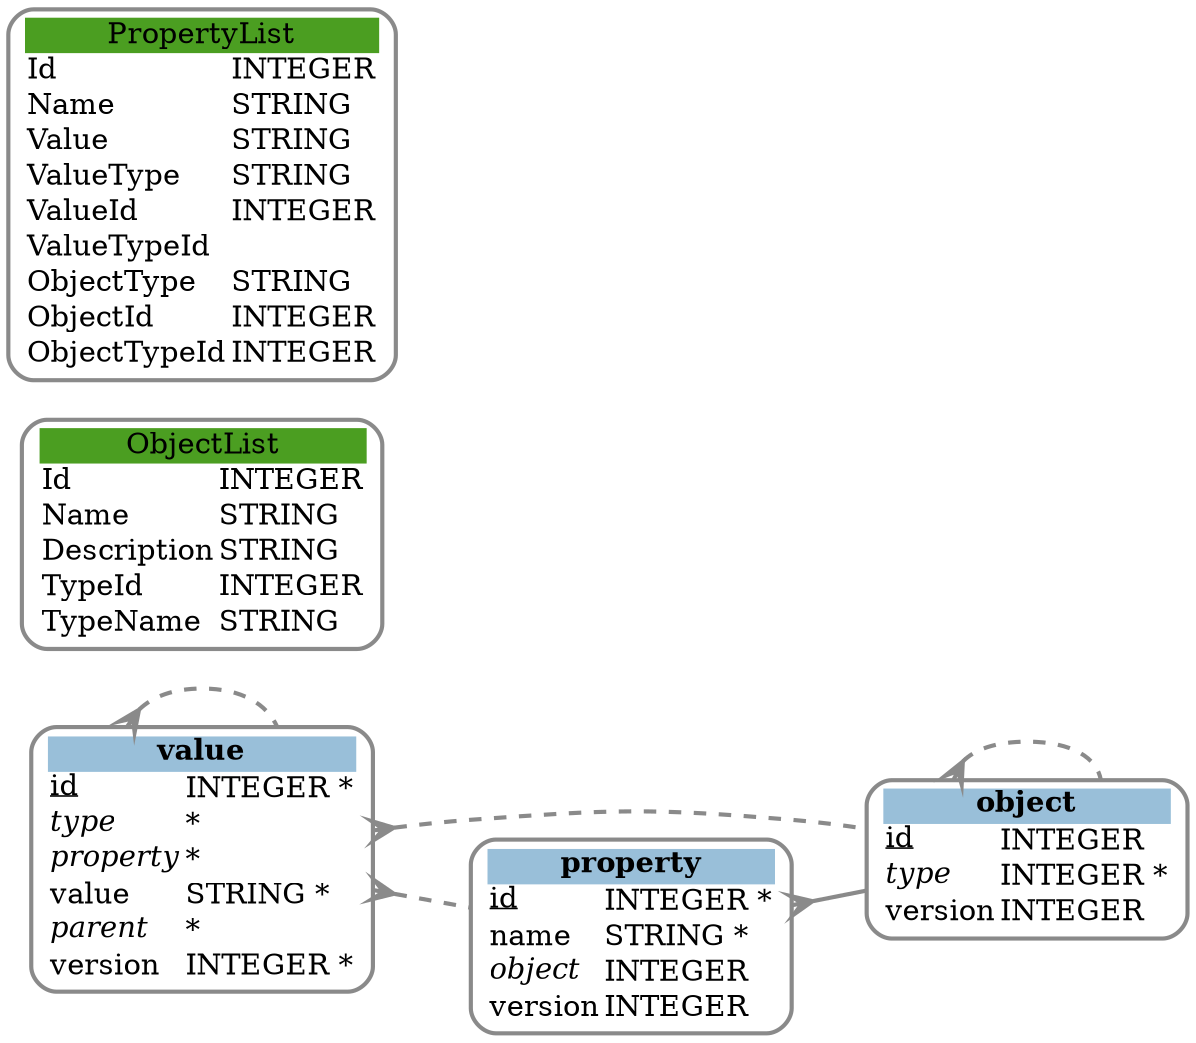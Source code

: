 # Created by Model Xtractor 2.1
digraph G {
  graph [ rankdir="LR" bgcolor="#ffffff" ]
  node [ style="filled" shape="Mrecord" gradientangle=180 ]
  edge [ arrowhead="none" arrowtail="none" dir="both" ]

  n1 [
    fillcolor="#ffffff" color="#8a8a8a" penwidth="2"
    label=<<table style ="rounded" border="0" cellborder="0" cellspacing="0" cellpadding="1">
      <tr><td bgcolor="#99bfd9" align="center" colspan="2"><font color="#000000"><b>value</b></font></td></tr>
      <tr><td align="left"><font color="#000000"><u>id</u></font></td><td align="left"><font color="#000000">INTEGER *</font></td></tr>
      <tr><td align="left"><font color="#000000"><i>type</i></font></td><td align="left"><font color="#000000">*</font></td></tr>
      <tr><td align="left"><font color="#000000"><i>property</i></font></td><td align="left"><font color="#000000">*</font></td></tr>
      <tr><td align="left"><font color="#000000">value</font></td><td align="left"><font color="#000000">STRING *</font></td></tr>
      <tr><td align="left"><font color="#000000"><i>parent</i></font></td><td align="left"><font color="#000000">*</font></td></tr>
      <tr><td align="left"><font color="#000000">version</font></td><td align="left"><font color="#000000">INTEGER *</font></td></tr>
    </table>>
  ]
  n8 [
    fillcolor="#ffffff" color="#8a8a8a" penwidth="2"
    label=<<table style ="rounded" border="0" cellborder="0" cellspacing="0" cellpadding="1">
      <tr><td bgcolor="#99bfd9" align="center" colspan="2"><font color="#000000"><b>object</b></font></td></tr>
      <tr><td align="left"><font color="#000000"><u>id</u></font></td><td align="left"><font color="#000000">INTEGER</font></td></tr>
      <tr><td align="left"><font color="#000000"><i>type</i></font></td><td align="left"><font color="#000000">INTEGER *</font></td></tr>
      <tr><td align="left"><font color="#000000">version</font></td><td align="left"><font color="#000000">INTEGER</font></td></tr>
    </table>>
  ]
  n12 [
    fillcolor="#ffffff" color="#8a8a8a" penwidth="2"
    label=<<table style ="rounded" border="0" cellborder="0" cellspacing="0" cellpadding="1">
      <tr><td bgcolor="#99bfd9" align="center" colspan="2"><font color="#000000"><b>property</b></font></td></tr>
      <tr><td align="left"><font color="#000000"><u>id</u></font></td><td align="left"><font color="#000000">INTEGER *</font></td></tr>
      <tr><td align="left"><font color="#000000">name</font></td><td align="left"><font color="#000000">STRING *</font></td></tr>
      <tr><td align="left"><font color="#000000"><i>object</i></font></td><td align="left"><font color="#000000">INTEGER</font></td></tr>
      <tr><td align="left"><font color="#000000">version</font></td><td align="left"><font color="#000000">INTEGER</font></td></tr>
    </table>>
  ]
  n17 [
    fillcolor="#ffffff" color="#8a8a8a" penwidth="2"
    label=<<table style ="radial" border="0" cellborder="0" cellspacing="0" cellpadding="1">
      <tr><td bgcolor="#4b9e21" align="center" colspan="2"><font color="#000000">ObjectList</font></td></tr>
      <tr><td align="left"><font color="#000000">Id</font></td><td align="left"><font color="#000000">INTEGER</font></td></tr>
      <tr><td align="left"><font color="#000000">Name</font></td><td align="left"><font color="#000000">STRING</font></td></tr>
      <tr><td align="left"><font color="#000000">Description</font></td><td align="left"><font color="#000000">STRING</font></td></tr>
      <tr><td align="left"><font color="#000000">TypeId</font></td><td align="left"><font color="#000000">INTEGER</font></td></tr>
      <tr><td align="left"><font color="#000000">TypeName</font></td><td align="left"><font color="#000000">STRING</font></td></tr>
    </table>>
  ]
  n23 [
    fillcolor="#ffffff" color="#8a8a8a" penwidth="2"
    label=<<table style ="radial" border="0" cellborder="0" cellspacing="0" cellpadding="1">
      <tr><td bgcolor="#4b9e21" align="center" colspan="2"><font color="#000000">PropertyList</font></td></tr>
      <tr><td align="left"><font color="#000000">Id</font></td><td align="left"><font color="#000000">INTEGER</font></td></tr>
      <tr><td align="left"><font color="#000000">Name</font></td><td align="left"><font color="#000000">STRING</font></td></tr>
      <tr><td align="left"><font color="#000000">Value</font></td><td align="left"><font color="#000000">STRING</font></td></tr>
      <tr><td align="left"><font color="#000000">ValueType</font></td><td align="left"><font color="#000000">STRING</font></td></tr>
      <tr><td align="left"><font color="#000000">ValueId</font></td><td align="left"><font color="#000000">INTEGER</font></td></tr>
      <tr><td align="left"><font color="#000000">ValueTypeId</font></td><td> </td></tr>
      <tr><td align="left"><font color="#000000">ObjectType</font></td><td align="left"><font color="#000000">STRING</font></td></tr>
      <tr><td align="left"><font color="#000000">ObjectId</font></td><td align="left"><font color="#000000">INTEGER</font></td></tr>
      <tr><td align="left"><font color="#000000">ObjectTypeId</font></td><td align="left"><font color="#000000">INTEGER</font></td></tr>
    </table>>
  ]

  n8 -> n8 [
    penwidth=2 color="#8a8a8a" style="dashed"
    arrowtail="crow"
  ]
  n12 -> n8 [
    penwidth=2 color="#8a8a8a"
    arrowtail="crow"
  ]
  n1 -> n8 [
    penwidth=2 color="#8a8a8a" style="dashed"
    arrowtail="crow"
  ]
  n1 -> n12 [
    penwidth=2 color="#8a8a8a" style="dashed"
    arrowtail="crow"
  ]
  n1 -> n1 [
    penwidth=2 color="#8a8a8a" style="dashed"
    arrowtail="crow"
  ]
}
